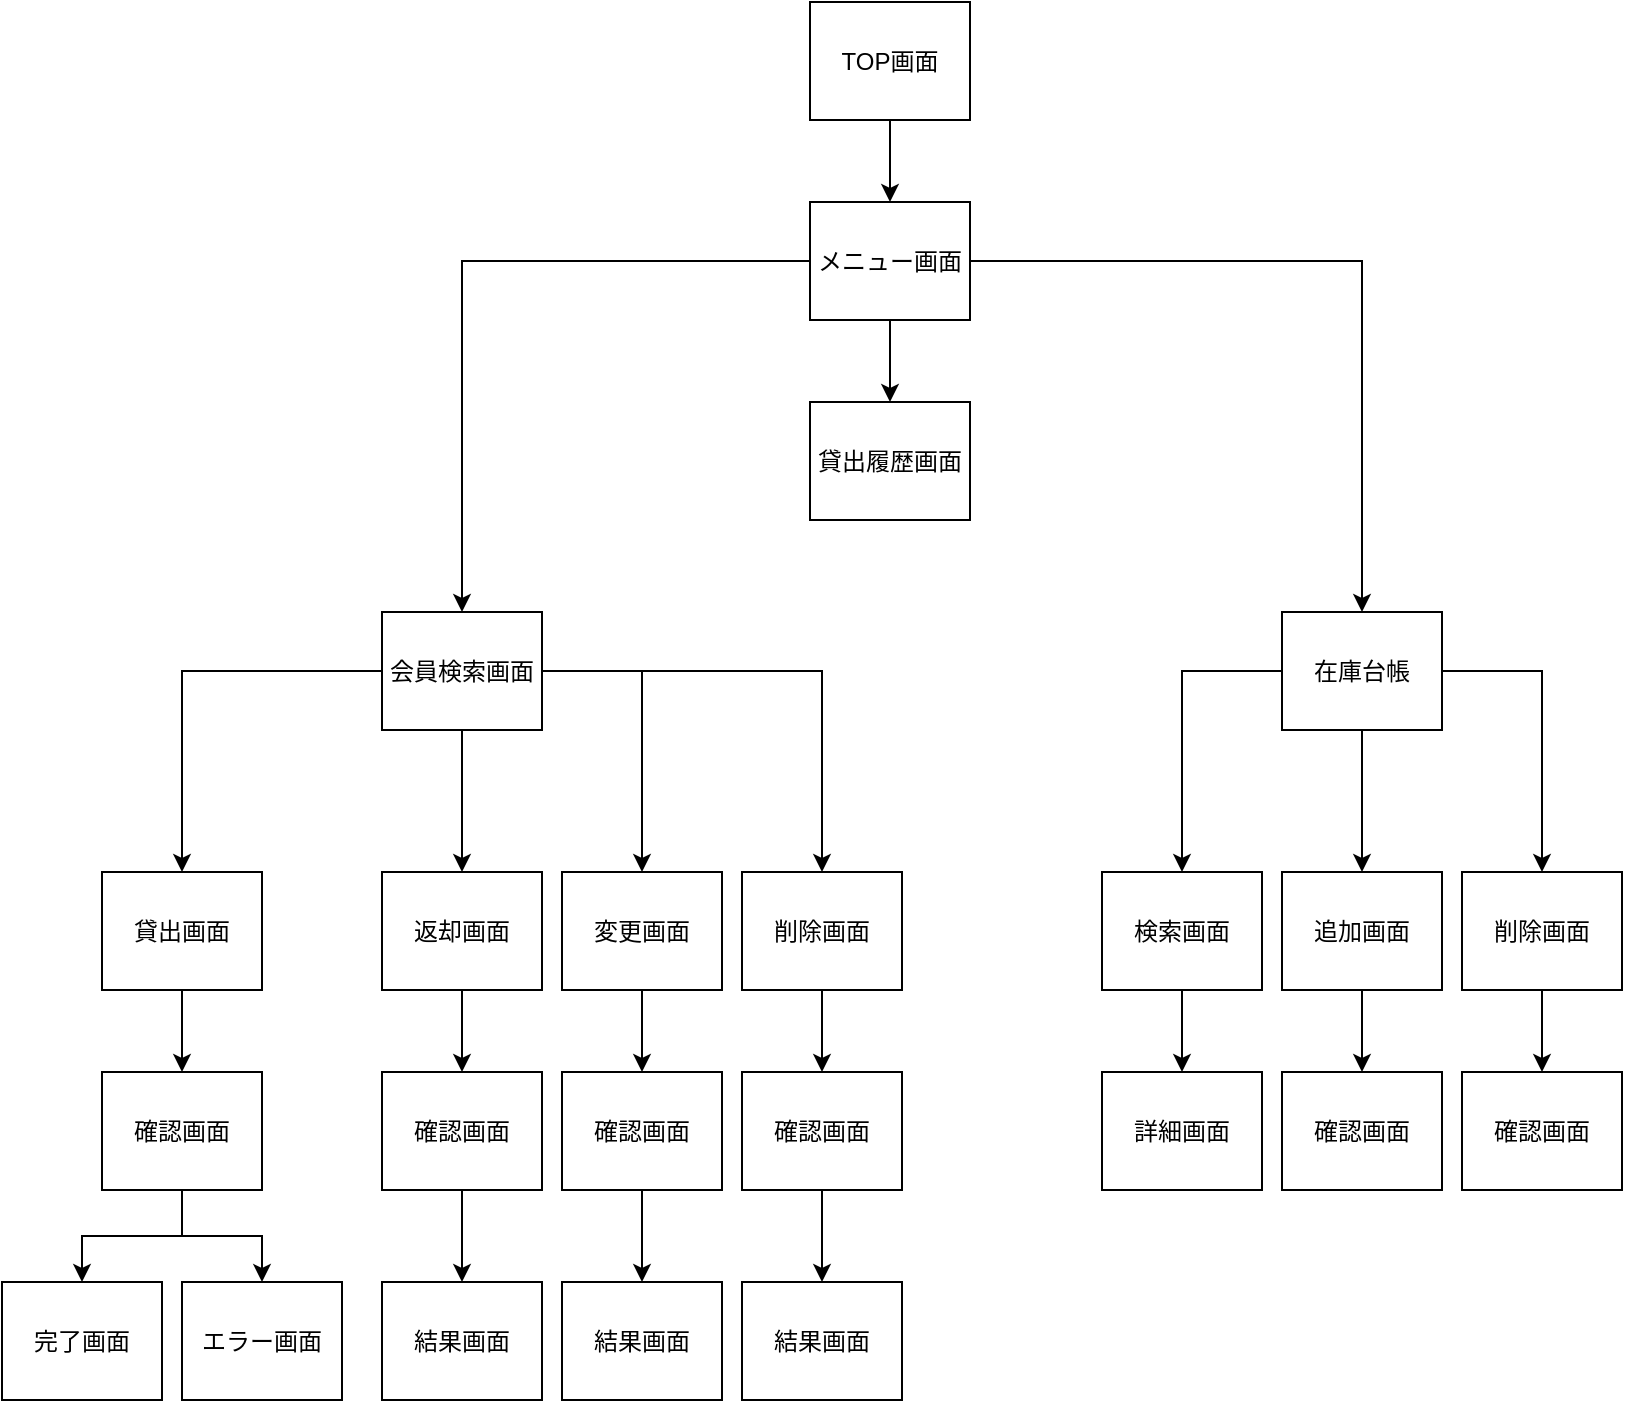 <mxfile version="16.5.1" type="device"><diagram id="9Nh7tgNJUgiYz6PCQQQp" name="ページ1"><mxGraphModel dx="1021" dy="651" grid="1" gridSize="10" guides="1" tooltips="1" connect="1" arrows="1" fold="1" page="1" pageScale="1" pageWidth="827" pageHeight="1169" math="0" shadow="0"><root><mxCell id="0"/><mxCell id="1" parent="0"/><mxCell id="7upIanebilBCot8966fq-105" style="edgeStyle=orthogonalEdgeStyle;rounded=0;orthogonalLoop=1;jettySize=auto;html=1;exitX=0.5;exitY=1;exitDx=0;exitDy=0;entryX=0.5;entryY=0;entryDx=0;entryDy=0;" edge="1" parent="1" source="7upIanebilBCot8966fq-4" target="7upIanebilBCot8966fq-25"><mxGeometry relative="1" as="geometry"/></mxCell><mxCell id="7upIanebilBCot8966fq-4" value="TOP画面" style="rounded=0;whiteSpace=wrap;html=1;" vertex="1" parent="1"><mxGeometry x="414" y="30" width="80" height="59" as="geometry"/></mxCell><mxCell id="7upIanebilBCot8966fq-126" style="edgeStyle=orthogonalEdgeStyle;rounded=0;orthogonalLoop=1;jettySize=auto;html=1;" edge="1" parent="1" source="7upIanebilBCot8966fq-5" target="7upIanebilBCot8966fq-52"><mxGeometry relative="1" as="geometry"/></mxCell><mxCell id="7upIanebilBCot8966fq-127" style="edgeStyle=orthogonalEdgeStyle;rounded=0;orthogonalLoop=1;jettySize=auto;html=1;entryX=0.5;entryY=0;entryDx=0;entryDy=0;" edge="1" parent="1" source="7upIanebilBCot8966fq-5" target="7upIanebilBCot8966fq-51"><mxGeometry relative="1" as="geometry"/></mxCell><mxCell id="7upIanebilBCot8966fq-128" style="edgeStyle=orthogonalEdgeStyle;rounded=0;orthogonalLoop=1;jettySize=auto;html=1;entryX=0.5;entryY=0;entryDx=0;entryDy=0;" edge="1" parent="1" source="7upIanebilBCot8966fq-5" target="7upIanebilBCot8966fq-29"><mxGeometry relative="1" as="geometry"/></mxCell><mxCell id="7upIanebilBCot8966fq-5" value="在庫台帳" style="rounded=0;whiteSpace=wrap;html=1;" vertex="1" parent="1"><mxGeometry x="650" y="335" width="80" height="59" as="geometry"/></mxCell><mxCell id="7upIanebilBCot8966fq-10" value="貸出履歴画面" style="rounded=0;whiteSpace=wrap;html=1;" vertex="1" parent="1"><mxGeometry x="414" y="230" width="80" height="59" as="geometry"/></mxCell><mxCell id="7upIanebilBCot8966fq-106" style="edgeStyle=orthogonalEdgeStyle;rounded=0;orthogonalLoop=1;jettySize=auto;html=1;exitX=0.5;exitY=1;exitDx=0;exitDy=0;entryX=0.5;entryY=0;entryDx=0;entryDy=0;" edge="1" parent="1" source="7upIanebilBCot8966fq-25" target="7upIanebilBCot8966fq-10"><mxGeometry relative="1" as="geometry"/></mxCell><mxCell id="7upIanebilBCot8966fq-108" style="edgeStyle=orthogonalEdgeStyle;rounded=0;orthogonalLoop=1;jettySize=auto;html=1;entryX=0.5;entryY=0;entryDx=0;entryDy=0;" edge="1" parent="1" source="7upIanebilBCot8966fq-25" target="7upIanebilBCot8966fq-49"><mxGeometry relative="1" as="geometry"/></mxCell><mxCell id="7upIanebilBCot8966fq-109" style="edgeStyle=orthogonalEdgeStyle;rounded=0;orthogonalLoop=1;jettySize=auto;html=1;entryX=0.5;entryY=0;entryDx=0;entryDy=0;" edge="1" parent="1" source="7upIanebilBCot8966fq-25" target="7upIanebilBCot8966fq-5"><mxGeometry relative="1" as="geometry"/></mxCell><mxCell id="7upIanebilBCot8966fq-25" value="メニュー画面" style="rounded=0;whiteSpace=wrap;html=1;" vertex="1" parent="1"><mxGeometry x="414" y="130" width="80" height="59" as="geometry"/></mxCell><mxCell id="7upIanebilBCot8966fq-130" value="" style="edgeStyle=orthogonalEdgeStyle;rounded=0;orthogonalLoop=1;jettySize=auto;html=1;" edge="1" parent="1" source="7upIanebilBCot8966fq-29" target="7upIanebilBCot8966fq-53"><mxGeometry relative="1" as="geometry"/></mxCell><mxCell id="7upIanebilBCot8966fq-29" value="追加画面" style="rounded=0;whiteSpace=wrap;html=1;" vertex="1" parent="1"><mxGeometry x="650" y="465" width="80" height="59" as="geometry"/></mxCell><mxCell id="7upIanebilBCot8966fq-110" style="edgeStyle=orthogonalEdgeStyle;rounded=0;orthogonalLoop=1;jettySize=auto;html=1;entryX=0.5;entryY=0;entryDx=0;entryDy=0;" edge="1" parent="1" source="7upIanebilBCot8966fq-49" target="7upIanebilBCot8966fq-98"><mxGeometry relative="1" as="geometry"><Array as="points"><mxPoint x="420" y="365"/></Array></mxGeometry></mxCell><mxCell id="7upIanebilBCot8966fq-112" style="edgeStyle=orthogonalEdgeStyle;rounded=0;orthogonalLoop=1;jettySize=auto;html=1;" edge="1" parent="1" source="7upIanebilBCot8966fq-49" target="7upIanebilBCot8966fq-57"><mxGeometry relative="1" as="geometry"/></mxCell><mxCell id="7upIanebilBCot8966fq-113" style="edgeStyle=orthogonalEdgeStyle;rounded=0;orthogonalLoop=1;jettySize=auto;html=1;entryX=0.5;entryY=0;entryDx=0;entryDy=0;" edge="1" parent="1" source="7upIanebilBCot8966fq-49" target="7upIanebilBCot8966fq-58"><mxGeometry relative="1" as="geometry"/></mxCell><mxCell id="7upIanebilBCot8966fq-114" style="edgeStyle=orthogonalEdgeStyle;rounded=0;orthogonalLoop=1;jettySize=auto;html=1;exitX=1;exitY=0.5;exitDx=0;exitDy=0;entryX=0.5;entryY=0;entryDx=0;entryDy=0;" edge="1" parent="1" source="7upIanebilBCot8966fq-49" target="7upIanebilBCot8966fq-59"><mxGeometry relative="1" as="geometry"/></mxCell><mxCell id="7upIanebilBCot8966fq-49" value="会員検索画面" style="rounded=0;whiteSpace=wrap;html=1;" vertex="1" parent="1"><mxGeometry x="200" y="335" width="80" height="59" as="geometry"/></mxCell><mxCell id="7upIanebilBCot8966fq-131" value="" style="edgeStyle=orthogonalEdgeStyle;rounded=0;orthogonalLoop=1;jettySize=auto;html=1;" edge="1" parent="1" source="7upIanebilBCot8966fq-51" target="7upIanebilBCot8966fq-54"><mxGeometry relative="1" as="geometry"/></mxCell><mxCell id="7upIanebilBCot8966fq-51" value="削除画面" style="rounded=0;whiteSpace=wrap;html=1;" vertex="1" parent="1"><mxGeometry x="740" y="465" width="80" height="59" as="geometry"/></mxCell><mxCell id="7upIanebilBCot8966fq-129" value="" style="edgeStyle=orthogonalEdgeStyle;rounded=0;orthogonalLoop=1;jettySize=auto;html=1;" edge="1" parent="1" source="7upIanebilBCot8966fq-52" target="7upIanebilBCot8966fq-56"><mxGeometry relative="1" as="geometry"/></mxCell><mxCell id="7upIanebilBCot8966fq-52" value="検索画面" style="rounded=0;whiteSpace=wrap;html=1;" vertex="1" parent="1"><mxGeometry x="560" y="465" width="80" height="59" as="geometry"/></mxCell><mxCell id="7upIanebilBCot8966fq-53" value="確認画面" style="rounded=0;whiteSpace=wrap;html=1;" vertex="1" parent="1"><mxGeometry x="650" y="565" width="80" height="59" as="geometry"/></mxCell><mxCell id="7upIanebilBCot8966fq-54" value="確認画面" style="rounded=0;whiteSpace=wrap;html=1;" vertex="1" parent="1"><mxGeometry x="740" y="565" width="80" height="59" as="geometry"/></mxCell><mxCell id="7upIanebilBCot8966fq-56" value="詳細画面" style="rounded=0;whiteSpace=wrap;html=1;" vertex="1" parent="1"><mxGeometry x="560" y="565" width="80" height="59" as="geometry"/></mxCell><mxCell id="7upIanebilBCot8966fq-121" value="" style="edgeStyle=orthogonalEdgeStyle;rounded=0;orthogonalLoop=1;jettySize=auto;html=1;" edge="1" parent="1" source="7upIanebilBCot8966fq-57" target="7upIanebilBCot8966fq-95"><mxGeometry relative="1" as="geometry"/></mxCell><mxCell id="7upIanebilBCot8966fq-57" value="貸出画面" style="rounded=0;whiteSpace=wrap;html=1;" vertex="1" parent="1"><mxGeometry x="60" y="465" width="80" height="59" as="geometry"/></mxCell><mxCell id="7upIanebilBCot8966fq-115" value="" style="edgeStyle=orthogonalEdgeStyle;rounded=0;orthogonalLoop=1;jettySize=auto;html=1;" edge="1" parent="1" source="7upIanebilBCot8966fq-58" target="7upIanebilBCot8966fq-96"><mxGeometry relative="1" as="geometry"/></mxCell><mxCell id="7upIanebilBCot8966fq-58" value="返却画面" style="rounded=0;whiteSpace=wrap;html=1;" vertex="1" parent="1"><mxGeometry x="200" y="465" width="80" height="59" as="geometry"/></mxCell><mxCell id="7upIanebilBCot8966fq-116" value="" style="edgeStyle=orthogonalEdgeStyle;rounded=0;orthogonalLoop=1;jettySize=auto;html=1;" edge="1" parent="1" source="7upIanebilBCot8966fq-59" target="7upIanebilBCot8966fq-97"><mxGeometry relative="1" as="geometry"/></mxCell><mxCell id="7upIanebilBCot8966fq-59" value="変更画面" style="rounded=0;whiteSpace=wrap;html=1;" vertex="1" parent="1"><mxGeometry x="290" y="465" width="80" height="59" as="geometry"/></mxCell><mxCell id="7upIanebilBCot8966fq-120" value="" style="edgeStyle=orthogonalEdgeStyle;rounded=0;orthogonalLoop=1;jettySize=auto;html=1;" edge="1" parent="1" source="7upIanebilBCot8966fq-76" target="7upIanebilBCot8966fq-104"><mxGeometry relative="1" as="geometry"/></mxCell><mxCell id="7upIanebilBCot8966fq-76" value="確認画面" style="rounded=0;whiteSpace=wrap;html=1;" vertex="1" parent="1"><mxGeometry x="380" y="565" width="80" height="59" as="geometry"/></mxCell><mxCell id="7upIanebilBCot8966fq-122" style="edgeStyle=orthogonalEdgeStyle;rounded=0;orthogonalLoop=1;jettySize=auto;html=1;entryX=0.5;entryY=0;entryDx=0;entryDy=0;" edge="1" parent="1" source="7upIanebilBCot8966fq-95" target="7upIanebilBCot8966fq-100"><mxGeometry relative="1" as="geometry"/></mxCell><mxCell id="7upIanebilBCot8966fq-123" style="edgeStyle=orthogonalEdgeStyle;rounded=0;orthogonalLoop=1;jettySize=auto;html=1;entryX=0.5;entryY=0;entryDx=0;entryDy=0;" edge="1" parent="1" source="7upIanebilBCot8966fq-95" target="7upIanebilBCot8966fq-101"><mxGeometry relative="1" as="geometry"/></mxCell><mxCell id="7upIanebilBCot8966fq-95" value="確認画面" style="rounded=0;whiteSpace=wrap;html=1;" vertex="1" parent="1"><mxGeometry x="60" y="565" width="80" height="59" as="geometry"/></mxCell><mxCell id="7upIanebilBCot8966fq-118" value="" style="edgeStyle=orthogonalEdgeStyle;rounded=0;orthogonalLoop=1;jettySize=auto;html=1;" edge="1" parent="1" source="7upIanebilBCot8966fq-96" target="7upIanebilBCot8966fq-99"><mxGeometry relative="1" as="geometry"/></mxCell><mxCell id="7upIanebilBCot8966fq-96" value="確認画面" style="rounded=0;whiteSpace=wrap;html=1;" vertex="1" parent="1"><mxGeometry x="200" y="565" width="80" height="59" as="geometry"/></mxCell><mxCell id="7upIanebilBCot8966fq-119" value="" style="edgeStyle=orthogonalEdgeStyle;rounded=0;orthogonalLoop=1;jettySize=auto;html=1;" edge="1" parent="1" source="7upIanebilBCot8966fq-97" target="7upIanebilBCot8966fq-102"><mxGeometry relative="1" as="geometry"/></mxCell><mxCell id="7upIanebilBCot8966fq-97" value="確認画面" style="rounded=0;whiteSpace=wrap;html=1;" vertex="1" parent="1"><mxGeometry x="290" y="565" width="80" height="59" as="geometry"/></mxCell><mxCell id="7upIanebilBCot8966fq-117" value="" style="edgeStyle=orthogonalEdgeStyle;rounded=0;orthogonalLoop=1;jettySize=auto;html=1;" edge="1" parent="1" source="7upIanebilBCot8966fq-98" target="7upIanebilBCot8966fq-76"><mxGeometry relative="1" as="geometry"/></mxCell><mxCell id="7upIanebilBCot8966fq-98" value="削除画面" style="rounded=0;whiteSpace=wrap;html=1;" vertex="1" parent="1"><mxGeometry x="380" y="465" width="80" height="59" as="geometry"/></mxCell><mxCell id="7upIanebilBCot8966fq-99" value="結果画面" style="rounded=0;whiteSpace=wrap;html=1;" vertex="1" parent="1"><mxGeometry x="200" y="670" width="80" height="59" as="geometry"/></mxCell><mxCell id="7upIanebilBCot8966fq-100" value="完了画面" style="rounded=0;whiteSpace=wrap;html=1;" vertex="1" parent="1"><mxGeometry x="10" y="670" width="80" height="59" as="geometry"/></mxCell><mxCell id="7upIanebilBCot8966fq-101" value="エラー画面" style="rounded=0;whiteSpace=wrap;html=1;" vertex="1" parent="1"><mxGeometry x="100" y="670" width="80" height="59" as="geometry"/></mxCell><mxCell id="7upIanebilBCot8966fq-102" value="結果画面" style="rounded=0;whiteSpace=wrap;html=1;" vertex="1" parent="1"><mxGeometry x="290" y="670" width="80" height="59" as="geometry"/></mxCell><mxCell id="7upIanebilBCot8966fq-104" value="結果画面" style="rounded=0;whiteSpace=wrap;html=1;" vertex="1" parent="1"><mxGeometry x="380" y="670" width="80" height="59" as="geometry"/></mxCell></root></mxGraphModel></diagram></mxfile>